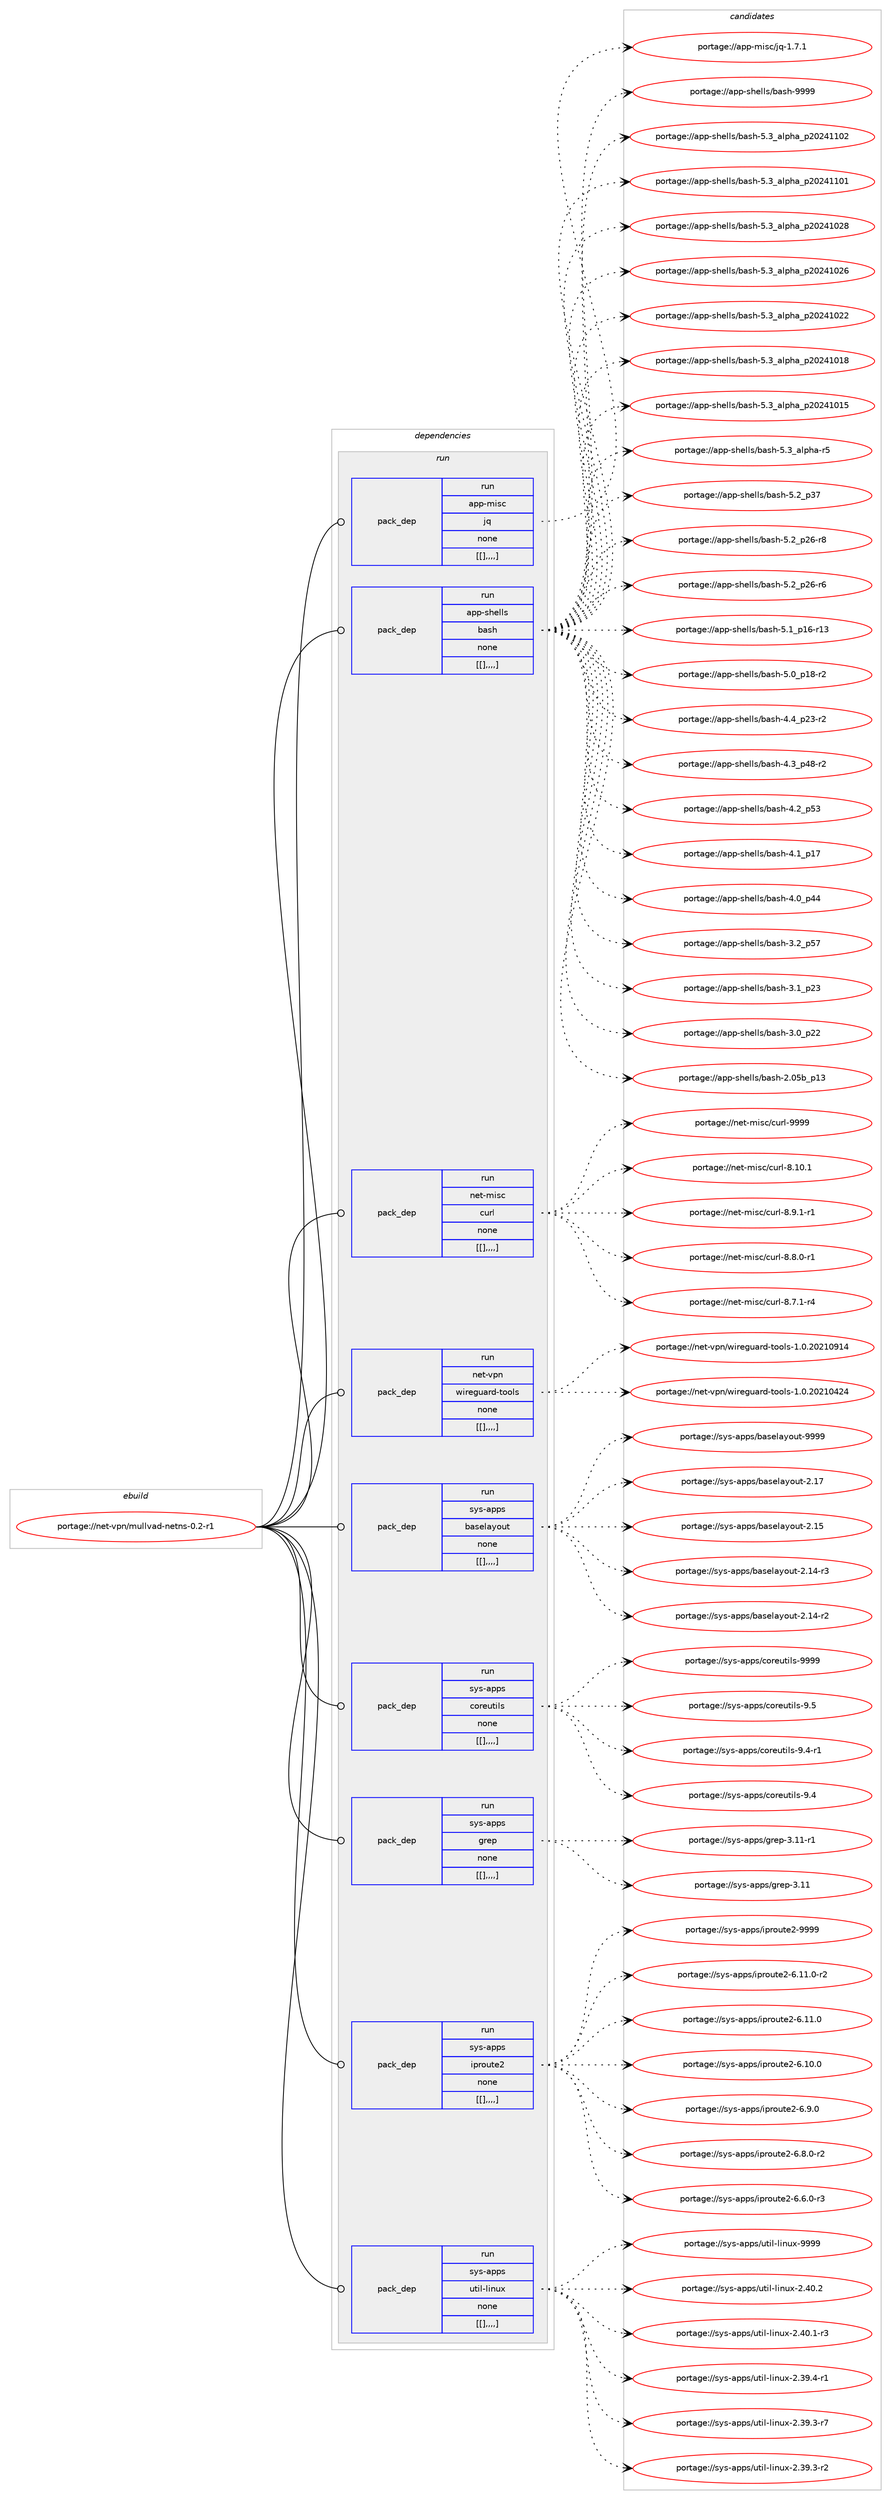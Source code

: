 digraph prolog {

# *************
# Graph options
# *************

newrank=true;
concentrate=true;
compound=true;
graph [rankdir=LR,fontname=Helvetica,fontsize=10,ranksep=1.5];#, ranksep=2.5, nodesep=0.2];
edge  [arrowhead=vee];
node  [fontname=Helvetica,fontsize=10];

# **********
# The ebuild
# **********

subgraph cluster_leftcol {
color=gray;
label=<<i>ebuild</i>>;
id [label="portage://net-vpn/mullvad-netns-0.2-r1", color=red, width=4, href="../net-vpn/mullvad-netns-0.2-r1.svg"];
}

# ****************
# The dependencies
# ****************

subgraph cluster_midcol {
color=gray;
label=<<i>dependencies</i>>;
subgraph cluster_compile {
fillcolor="#eeeeee";
style=filled;
label=<<i>compile</i>>;
}
subgraph cluster_compileandrun {
fillcolor="#eeeeee";
style=filled;
label=<<i>compile and run</i>>;
}
subgraph cluster_run {
fillcolor="#eeeeee";
style=filled;
label=<<i>run</i>>;
subgraph pack413 {
dependency534 [label=<<TABLE BORDER="0" CELLBORDER="1" CELLSPACING="0" CELLPADDING="4" WIDTH="220"><TR><TD ROWSPAN="6" CELLPADDING="30">pack_dep</TD></TR><TR><TD WIDTH="110">run</TD></TR><TR><TD>app-misc</TD></TR><TR><TD>jq</TD></TR><TR><TD>none</TD></TR><TR><TD>[[],,,,]</TD></TR></TABLE>>, shape=none, color=blue];
}
id:e -> dependency534:w [weight=20,style="solid",arrowhead="odot"];
subgraph pack416 {
dependency537 [label=<<TABLE BORDER="0" CELLBORDER="1" CELLSPACING="0" CELLPADDING="4" WIDTH="220"><TR><TD ROWSPAN="6" CELLPADDING="30">pack_dep</TD></TR><TR><TD WIDTH="110">run</TD></TR><TR><TD>app-shells</TD></TR><TR><TD>bash</TD></TR><TR><TD>none</TD></TR><TR><TD>[[],,,,]</TD></TR></TABLE>>, shape=none, color=blue];
}
id:e -> dependency537:w [weight=20,style="solid",arrowhead="odot"];
subgraph pack420 {
dependency541 [label=<<TABLE BORDER="0" CELLBORDER="1" CELLSPACING="0" CELLPADDING="4" WIDTH="220"><TR><TD ROWSPAN="6" CELLPADDING="30">pack_dep</TD></TR><TR><TD WIDTH="110">run</TD></TR><TR><TD>net-misc</TD></TR><TR><TD>curl</TD></TR><TR><TD>none</TD></TR><TR><TD>[[],,,,]</TD></TR></TABLE>>, shape=none, color=blue];
}
id:e -> dependency541:w [weight=20,style="solid",arrowhead="odot"];
subgraph pack422 {
dependency543 [label=<<TABLE BORDER="0" CELLBORDER="1" CELLSPACING="0" CELLPADDING="4" WIDTH="220"><TR><TD ROWSPAN="6" CELLPADDING="30">pack_dep</TD></TR><TR><TD WIDTH="110">run</TD></TR><TR><TD>net-vpn</TD></TR><TR><TD>wireguard-tools</TD></TR><TR><TD>none</TD></TR><TR><TD>[[],,,,]</TD></TR></TABLE>>, shape=none, color=blue];
}
id:e -> dependency543:w [weight=20,style="solid",arrowhead="odot"];
subgraph pack425 {
dependency546 [label=<<TABLE BORDER="0" CELLBORDER="1" CELLSPACING="0" CELLPADDING="4" WIDTH="220"><TR><TD ROWSPAN="6" CELLPADDING="30">pack_dep</TD></TR><TR><TD WIDTH="110">run</TD></TR><TR><TD>sys-apps</TD></TR><TR><TD>baselayout</TD></TR><TR><TD>none</TD></TR><TR><TD>[[],,,,]</TD></TR></TABLE>>, shape=none, color=blue];
}
id:e -> dependency546:w [weight=20,style="solid",arrowhead="odot"];
subgraph pack426 {
dependency547 [label=<<TABLE BORDER="0" CELLBORDER="1" CELLSPACING="0" CELLPADDING="4" WIDTH="220"><TR><TD ROWSPAN="6" CELLPADDING="30">pack_dep</TD></TR><TR><TD WIDTH="110">run</TD></TR><TR><TD>sys-apps</TD></TR><TR><TD>coreutils</TD></TR><TR><TD>none</TD></TR><TR><TD>[[],,,,]</TD></TR></TABLE>>, shape=none, color=blue];
}
id:e -> dependency547:w [weight=20,style="solid",arrowhead="odot"];
subgraph pack427 {
dependency549 [label=<<TABLE BORDER="0" CELLBORDER="1" CELLSPACING="0" CELLPADDING="4" WIDTH="220"><TR><TD ROWSPAN="6" CELLPADDING="30">pack_dep</TD></TR><TR><TD WIDTH="110">run</TD></TR><TR><TD>sys-apps</TD></TR><TR><TD>grep</TD></TR><TR><TD>none</TD></TR><TR><TD>[[],,,,]</TD></TR></TABLE>>, shape=none, color=blue];
}
id:e -> dependency549:w [weight=20,style="solid",arrowhead="odot"];
subgraph pack429 {
dependency551 [label=<<TABLE BORDER="0" CELLBORDER="1" CELLSPACING="0" CELLPADDING="4" WIDTH="220"><TR><TD ROWSPAN="6" CELLPADDING="30">pack_dep</TD></TR><TR><TD WIDTH="110">run</TD></TR><TR><TD>sys-apps</TD></TR><TR><TD>iproute2</TD></TR><TR><TD>none</TD></TR><TR><TD>[[],,,,]</TD></TR></TABLE>>, shape=none, color=blue];
}
id:e -> dependency551:w [weight=20,style="solid",arrowhead="odot"];
subgraph pack432 {
dependency555 [label=<<TABLE BORDER="0" CELLBORDER="1" CELLSPACING="0" CELLPADDING="4" WIDTH="220"><TR><TD ROWSPAN="6" CELLPADDING="30">pack_dep</TD></TR><TR><TD WIDTH="110">run</TD></TR><TR><TD>sys-apps</TD></TR><TR><TD>util-linux</TD></TR><TR><TD>none</TD></TR><TR><TD>[[],,,,]</TD></TR></TABLE>>, shape=none, color=blue];
}
id:e -> dependency555:w [weight=20,style="solid",arrowhead="odot"];
}
}

# **************
# The candidates
# **************

subgraph cluster_choices {
rank=same;
color=gray;
label=<<i>candidates</i>>;

subgraph choice400 {
color=black;
nodesep=1;
choice97112112451091051159947106113454946554649 [label="portage://app-misc/jq-1.7.1", color=red, width=4,href="../app-misc/jq-1.7.1.svg"];
dependency534:e -> choice97112112451091051159947106113454946554649:w [style=dotted,weight="100"];
}
subgraph choice403 {
color=black;
nodesep=1;
choice97112112451151041011081081154798971151044557575757 [label="portage://app-shells/bash-9999", color=red, width=4,href="../app-shells/bash-9999.svg"];
choice971121124511510410110810811547989711510445534651959710811210497951125048505249494850 [label="portage://app-shells/bash-5.3_alpha_p20241102", color=red, width=4,href="../app-shells/bash-5.3_alpha_p20241102.svg"];
choice971121124511510410110810811547989711510445534651959710811210497951125048505249494849 [label="portage://app-shells/bash-5.3_alpha_p20241101", color=red, width=4,href="../app-shells/bash-5.3_alpha_p20241101.svg"];
choice971121124511510410110810811547989711510445534651959710811210497951125048505249485056 [label="portage://app-shells/bash-5.3_alpha_p20241028", color=red, width=4,href="../app-shells/bash-5.3_alpha_p20241028.svg"];
choice971121124511510410110810811547989711510445534651959710811210497951125048505249485054 [label="portage://app-shells/bash-5.3_alpha_p20241026", color=red, width=4,href="../app-shells/bash-5.3_alpha_p20241026.svg"];
choice971121124511510410110810811547989711510445534651959710811210497951125048505249485050 [label="portage://app-shells/bash-5.3_alpha_p20241022", color=red, width=4,href="../app-shells/bash-5.3_alpha_p20241022.svg"];
choice971121124511510410110810811547989711510445534651959710811210497951125048505249484956 [label="portage://app-shells/bash-5.3_alpha_p20241018", color=red, width=4,href="../app-shells/bash-5.3_alpha_p20241018.svg"];
choice971121124511510410110810811547989711510445534651959710811210497951125048505249484953 [label="portage://app-shells/bash-5.3_alpha_p20241015", color=red, width=4,href="../app-shells/bash-5.3_alpha_p20241015.svg"];
choice9711211245115104101108108115479897115104455346519597108112104974511453 [label="portage://app-shells/bash-5.3_alpha-r5", color=red, width=4,href="../app-shells/bash-5.3_alpha-r5.svg"];
choice971121124511510410110810811547989711510445534650951125155 [label="portage://app-shells/bash-5.2_p37", color=red, width=4,href="../app-shells/bash-5.2_p37.svg"];
choice9711211245115104101108108115479897115104455346509511250544511456 [label="portage://app-shells/bash-5.2_p26-r8", color=red, width=4,href="../app-shells/bash-5.2_p26-r8.svg"];
choice9711211245115104101108108115479897115104455346509511250544511454 [label="portage://app-shells/bash-5.2_p26-r6", color=red, width=4,href="../app-shells/bash-5.2_p26-r6.svg"];
choice971121124511510410110810811547989711510445534649951124954451144951 [label="portage://app-shells/bash-5.1_p16-r13", color=red, width=4,href="../app-shells/bash-5.1_p16-r13.svg"];
choice9711211245115104101108108115479897115104455346489511249564511450 [label="portage://app-shells/bash-5.0_p18-r2", color=red, width=4,href="../app-shells/bash-5.0_p18-r2.svg"];
choice9711211245115104101108108115479897115104455246529511250514511450 [label="portage://app-shells/bash-4.4_p23-r2", color=red, width=4,href="../app-shells/bash-4.4_p23-r2.svg"];
choice9711211245115104101108108115479897115104455246519511252564511450 [label="portage://app-shells/bash-4.3_p48-r2", color=red, width=4,href="../app-shells/bash-4.3_p48-r2.svg"];
choice971121124511510410110810811547989711510445524650951125351 [label="portage://app-shells/bash-4.2_p53", color=red, width=4,href="../app-shells/bash-4.2_p53.svg"];
choice971121124511510410110810811547989711510445524649951124955 [label="portage://app-shells/bash-4.1_p17", color=red, width=4,href="../app-shells/bash-4.1_p17.svg"];
choice971121124511510410110810811547989711510445524648951125252 [label="portage://app-shells/bash-4.0_p44", color=red, width=4,href="../app-shells/bash-4.0_p44.svg"];
choice971121124511510410110810811547989711510445514650951125355 [label="portage://app-shells/bash-3.2_p57", color=red, width=4,href="../app-shells/bash-3.2_p57.svg"];
choice971121124511510410110810811547989711510445514649951125051 [label="portage://app-shells/bash-3.1_p23", color=red, width=4,href="../app-shells/bash-3.1_p23.svg"];
choice971121124511510410110810811547989711510445514648951125050 [label="portage://app-shells/bash-3.0_p22", color=red, width=4,href="../app-shells/bash-3.0_p22.svg"];
choice9711211245115104101108108115479897115104455046485398951124951 [label="portage://app-shells/bash-2.05b_p13", color=red, width=4,href="../app-shells/bash-2.05b_p13.svg"];
dependency537:e -> choice97112112451151041011081081154798971151044557575757:w [style=dotted,weight="100"];
dependency537:e -> choice971121124511510410110810811547989711510445534651959710811210497951125048505249494850:w [style=dotted,weight="100"];
dependency537:e -> choice971121124511510410110810811547989711510445534651959710811210497951125048505249494849:w [style=dotted,weight="100"];
dependency537:e -> choice971121124511510410110810811547989711510445534651959710811210497951125048505249485056:w [style=dotted,weight="100"];
dependency537:e -> choice971121124511510410110810811547989711510445534651959710811210497951125048505249485054:w [style=dotted,weight="100"];
dependency537:e -> choice971121124511510410110810811547989711510445534651959710811210497951125048505249485050:w [style=dotted,weight="100"];
dependency537:e -> choice971121124511510410110810811547989711510445534651959710811210497951125048505249484956:w [style=dotted,weight="100"];
dependency537:e -> choice971121124511510410110810811547989711510445534651959710811210497951125048505249484953:w [style=dotted,weight="100"];
dependency537:e -> choice9711211245115104101108108115479897115104455346519597108112104974511453:w [style=dotted,weight="100"];
dependency537:e -> choice971121124511510410110810811547989711510445534650951125155:w [style=dotted,weight="100"];
dependency537:e -> choice9711211245115104101108108115479897115104455346509511250544511456:w [style=dotted,weight="100"];
dependency537:e -> choice9711211245115104101108108115479897115104455346509511250544511454:w [style=dotted,weight="100"];
dependency537:e -> choice971121124511510410110810811547989711510445534649951124954451144951:w [style=dotted,weight="100"];
dependency537:e -> choice9711211245115104101108108115479897115104455346489511249564511450:w [style=dotted,weight="100"];
dependency537:e -> choice9711211245115104101108108115479897115104455246529511250514511450:w [style=dotted,weight="100"];
dependency537:e -> choice9711211245115104101108108115479897115104455246519511252564511450:w [style=dotted,weight="100"];
dependency537:e -> choice971121124511510410110810811547989711510445524650951125351:w [style=dotted,weight="100"];
dependency537:e -> choice971121124511510410110810811547989711510445524649951124955:w [style=dotted,weight="100"];
dependency537:e -> choice971121124511510410110810811547989711510445524648951125252:w [style=dotted,weight="100"];
dependency537:e -> choice971121124511510410110810811547989711510445514650951125355:w [style=dotted,weight="100"];
dependency537:e -> choice971121124511510410110810811547989711510445514649951125051:w [style=dotted,weight="100"];
dependency537:e -> choice971121124511510410110810811547989711510445514648951125050:w [style=dotted,weight="100"];
dependency537:e -> choice9711211245115104101108108115479897115104455046485398951124951:w [style=dotted,weight="100"];
}
subgraph choice420 {
color=black;
nodesep=1;
choice110101116451091051159947991171141084557575757 [label="portage://net-misc/curl-9999", color=red, width=4,href="../net-misc/curl-9999.svg"];
choice1101011164510910511599479911711410845564649484649 [label="portage://net-misc/curl-8.10.1", color=red, width=4,href="../net-misc/curl-8.10.1.svg"];
choice110101116451091051159947991171141084556465746494511449 [label="portage://net-misc/curl-8.9.1-r1", color=red, width=4,href="../net-misc/curl-8.9.1-r1.svg"];
choice110101116451091051159947991171141084556465646484511449 [label="portage://net-misc/curl-8.8.0-r1", color=red, width=4,href="../net-misc/curl-8.8.0-r1.svg"];
choice110101116451091051159947991171141084556465546494511452 [label="portage://net-misc/curl-8.7.1-r4", color=red, width=4,href="../net-misc/curl-8.7.1-r4.svg"];
dependency541:e -> choice110101116451091051159947991171141084557575757:w [style=dotted,weight="100"];
dependency541:e -> choice1101011164510910511599479911711410845564649484649:w [style=dotted,weight="100"];
dependency541:e -> choice110101116451091051159947991171141084556465746494511449:w [style=dotted,weight="100"];
dependency541:e -> choice110101116451091051159947991171141084556465646484511449:w [style=dotted,weight="100"];
dependency541:e -> choice110101116451091051159947991171141084556465546494511452:w [style=dotted,weight="100"];
}
subgraph choice424 {
color=black;
nodesep=1;
choice1101011164511811211047119105114101103117971141004511611111110811545494648465048504948574952 [label="portage://net-vpn/wireguard-tools-1.0.20210914", color=red, width=4,href="../net-vpn/wireguard-tools-1.0.20210914.svg"];
choice1101011164511811211047119105114101103117971141004511611111110811545494648465048504948525052 [label="portage://net-vpn/wireguard-tools-1.0.20210424", color=red, width=4,href="../net-vpn/wireguard-tools-1.0.20210424.svg"];
dependency543:e -> choice1101011164511811211047119105114101103117971141004511611111110811545494648465048504948574952:w [style=dotted,weight="100"];
dependency543:e -> choice1101011164511811211047119105114101103117971141004511611111110811545494648465048504948525052:w [style=dotted,weight="100"];
}
subgraph choice426 {
color=black;
nodesep=1;
choice1151211154597112112115479897115101108971211111171164557575757 [label="portage://sys-apps/baselayout-9999", color=red, width=4,href="../sys-apps/baselayout-9999.svg"];
choice1151211154597112112115479897115101108971211111171164550464955 [label="portage://sys-apps/baselayout-2.17", color=red, width=4,href="../sys-apps/baselayout-2.17.svg"];
choice1151211154597112112115479897115101108971211111171164550464953 [label="portage://sys-apps/baselayout-2.15", color=red, width=4,href="../sys-apps/baselayout-2.15.svg"];
choice11512111545971121121154798971151011089712111111711645504649524511451 [label="portage://sys-apps/baselayout-2.14-r3", color=red, width=4,href="../sys-apps/baselayout-2.14-r3.svg"];
choice11512111545971121121154798971151011089712111111711645504649524511450 [label="portage://sys-apps/baselayout-2.14-r2", color=red, width=4,href="../sys-apps/baselayout-2.14-r2.svg"];
dependency546:e -> choice1151211154597112112115479897115101108971211111171164557575757:w [style=dotted,weight="100"];
dependency546:e -> choice1151211154597112112115479897115101108971211111171164550464955:w [style=dotted,weight="100"];
dependency546:e -> choice1151211154597112112115479897115101108971211111171164550464953:w [style=dotted,weight="100"];
dependency546:e -> choice11512111545971121121154798971151011089712111111711645504649524511451:w [style=dotted,weight="100"];
dependency546:e -> choice11512111545971121121154798971151011089712111111711645504649524511450:w [style=dotted,weight="100"];
}
subgraph choice432 {
color=black;
nodesep=1;
choice115121115459711211211547991111141011171161051081154557575757 [label="portage://sys-apps/coreutils-9999", color=red, width=4,href="../sys-apps/coreutils-9999.svg"];
choice1151211154597112112115479911111410111711610510811545574653 [label="portage://sys-apps/coreutils-9.5", color=red, width=4,href="../sys-apps/coreutils-9.5.svg"];
choice11512111545971121121154799111114101117116105108115455746524511449 [label="portage://sys-apps/coreutils-9.4-r1", color=red, width=4,href="../sys-apps/coreutils-9.4-r1.svg"];
choice1151211154597112112115479911111410111711610510811545574652 [label="portage://sys-apps/coreutils-9.4", color=red, width=4,href="../sys-apps/coreutils-9.4.svg"];
dependency547:e -> choice115121115459711211211547991111141011171161051081154557575757:w [style=dotted,weight="100"];
dependency547:e -> choice1151211154597112112115479911111410111711610510811545574653:w [style=dotted,weight="100"];
dependency547:e -> choice11512111545971121121154799111114101117116105108115455746524511449:w [style=dotted,weight="100"];
dependency547:e -> choice1151211154597112112115479911111410111711610510811545574652:w [style=dotted,weight="100"];
}
subgraph choice436 {
color=black;
nodesep=1;
choice11512111545971121121154710311410111245514649494511449 [label="portage://sys-apps/grep-3.11-r1", color=red, width=4,href="../sys-apps/grep-3.11-r1.svg"];
choice1151211154597112112115471031141011124551464949 [label="portage://sys-apps/grep-3.11", color=red, width=4,href="../sys-apps/grep-3.11.svg"];
dependency549:e -> choice11512111545971121121154710311410111245514649494511449:w [style=dotted,weight="100"];
dependency549:e -> choice1151211154597112112115471031141011124551464949:w [style=dotted,weight="100"];
}
subgraph choice439 {
color=black;
nodesep=1;
choice115121115459711211211547105112114111117116101504557575757 [label="portage://sys-apps/iproute2-9999", color=red, width=4,href="../sys-apps/iproute2-9999.svg"];
choice11512111545971121121154710511211411111711610150455446494946484511450 [label="portage://sys-apps/iproute2-6.11.0-r2", color=red, width=4,href="../sys-apps/iproute2-6.11.0-r2.svg"];
choice1151211154597112112115471051121141111171161015045544649494648 [label="portage://sys-apps/iproute2-6.11.0", color=red, width=4,href="../sys-apps/iproute2-6.11.0.svg"];
choice1151211154597112112115471051121141111171161015045544649484648 [label="portage://sys-apps/iproute2-6.10.0", color=red, width=4,href="../sys-apps/iproute2-6.10.0.svg"];
choice11512111545971121121154710511211411111711610150455446574648 [label="portage://sys-apps/iproute2-6.9.0", color=red, width=4,href="../sys-apps/iproute2-6.9.0.svg"];
choice115121115459711211211547105112114111117116101504554465646484511450 [label="portage://sys-apps/iproute2-6.8.0-r2", color=red, width=4,href="../sys-apps/iproute2-6.8.0-r2.svg"];
choice115121115459711211211547105112114111117116101504554465446484511451 [label="portage://sys-apps/iproute2-6.6.0-r3", color=red, width=4,href="../sys-apps/iproute2-6.6.0-r3.svg"];
dependency551:e -> choice115121115459711211211547105112114111117116101504557575757:w [style=dotted,weight="100"];
dependency551:e -> choice11512111545971121121154710511211411111711610150455446494946484511450:w [style=dotted,weight="100"];
dependency551:e -> choice1151211154597112112115471051121141111171161015045544649494648:w [style=dotted,weight="100"];
dependency551:e -> choice1151211154597112112115471051121141111171161015045544649484648:w [style=dotted,weight="100"];
dependency551:e -> choice11512111545971121121154710511211411111711610150455446574648:w [style=dotted,weight="100"];
dependency551:e -> choice115121115459711211211547105112114111117116101504554465646484511450:w [style=dotted,weight="100"];
dependency551:e -> choice115121115459711211211547105112114111117116101504554465446484511451:w [style=dotted,weight="100"];
}
subgraph choice445 {
color=black;
nodesep=1;
choice115121115459711211211547117116105108451081051101171204557575757 [label="portage://sys-apps/util-linux-9999", color=red, width=4,href="../sys-apps/util-linux-9999.svg"];
choice1151211154597112112115471171161051084510810511011712045504652484650 [label="portage://sys-apps/util-linux-2.40.2", color=red, width=4,href="../sys-apps/util-linux-2.40.2.svg"];
choice11512111545971121121154711711610510845108105110117120455046524846494511451 [label="portage://sys-apps/util-linux-2.40.1-r3", color=red, width=4,href="../sys-apps/util-linux-2.40.1-r3.svg"];
choice11512111545971121121154711711610510845108105110117120455046515746524511449 [label="portage://sys-apps/util-linux-2.39.4-r1", color=red, width=4,href="../sys-apps/util-linux-2.39.4-r1.svg"];
choice11512111545971121121154711711610510845108105110117120455046515746514511455 [label="portage://sys-apps/util-linux-2.39.3-r7", color=red, width=4,href="../sys-apps/util-linux-2.39.3-r7.svg"];
choice11512111545971121121154711711610510845108105110117120455046515746514511450 [label="portage://sys-apps/util-linux-2.39.3-r2", color=red, width=4,href="../sys-apps/util-linux-2.39.3-r2.svg"];
dependency555:e -> choice115121115459711211211547117116105108451081051101171204557575757:w [style=dotted,weight="100"];
dependency555:e -> choice1151211154597112112115471171161051084510810511011712045504652484650:w [style=dotted,weight="100"];
dependency555:e -> choice11512111545971121121154711711610510845108105110117120455046524846494511451:w [style=dotted,weight="100"];
dependency555:e -> choice11512111545971121121154711711610510845108105110117120455046515746524511449:w [style=dotted,weight="100"];
dependency555:e -> choice11512111545971121121154711711610510845108105110117120455046515746514511455:w [style=dotted,weight="100"];
dependency555:e -> choice11512111545971121121154711711610510845108105110117120455046515746514511450:w [style=dotted,weight="100"];
}
}

}
